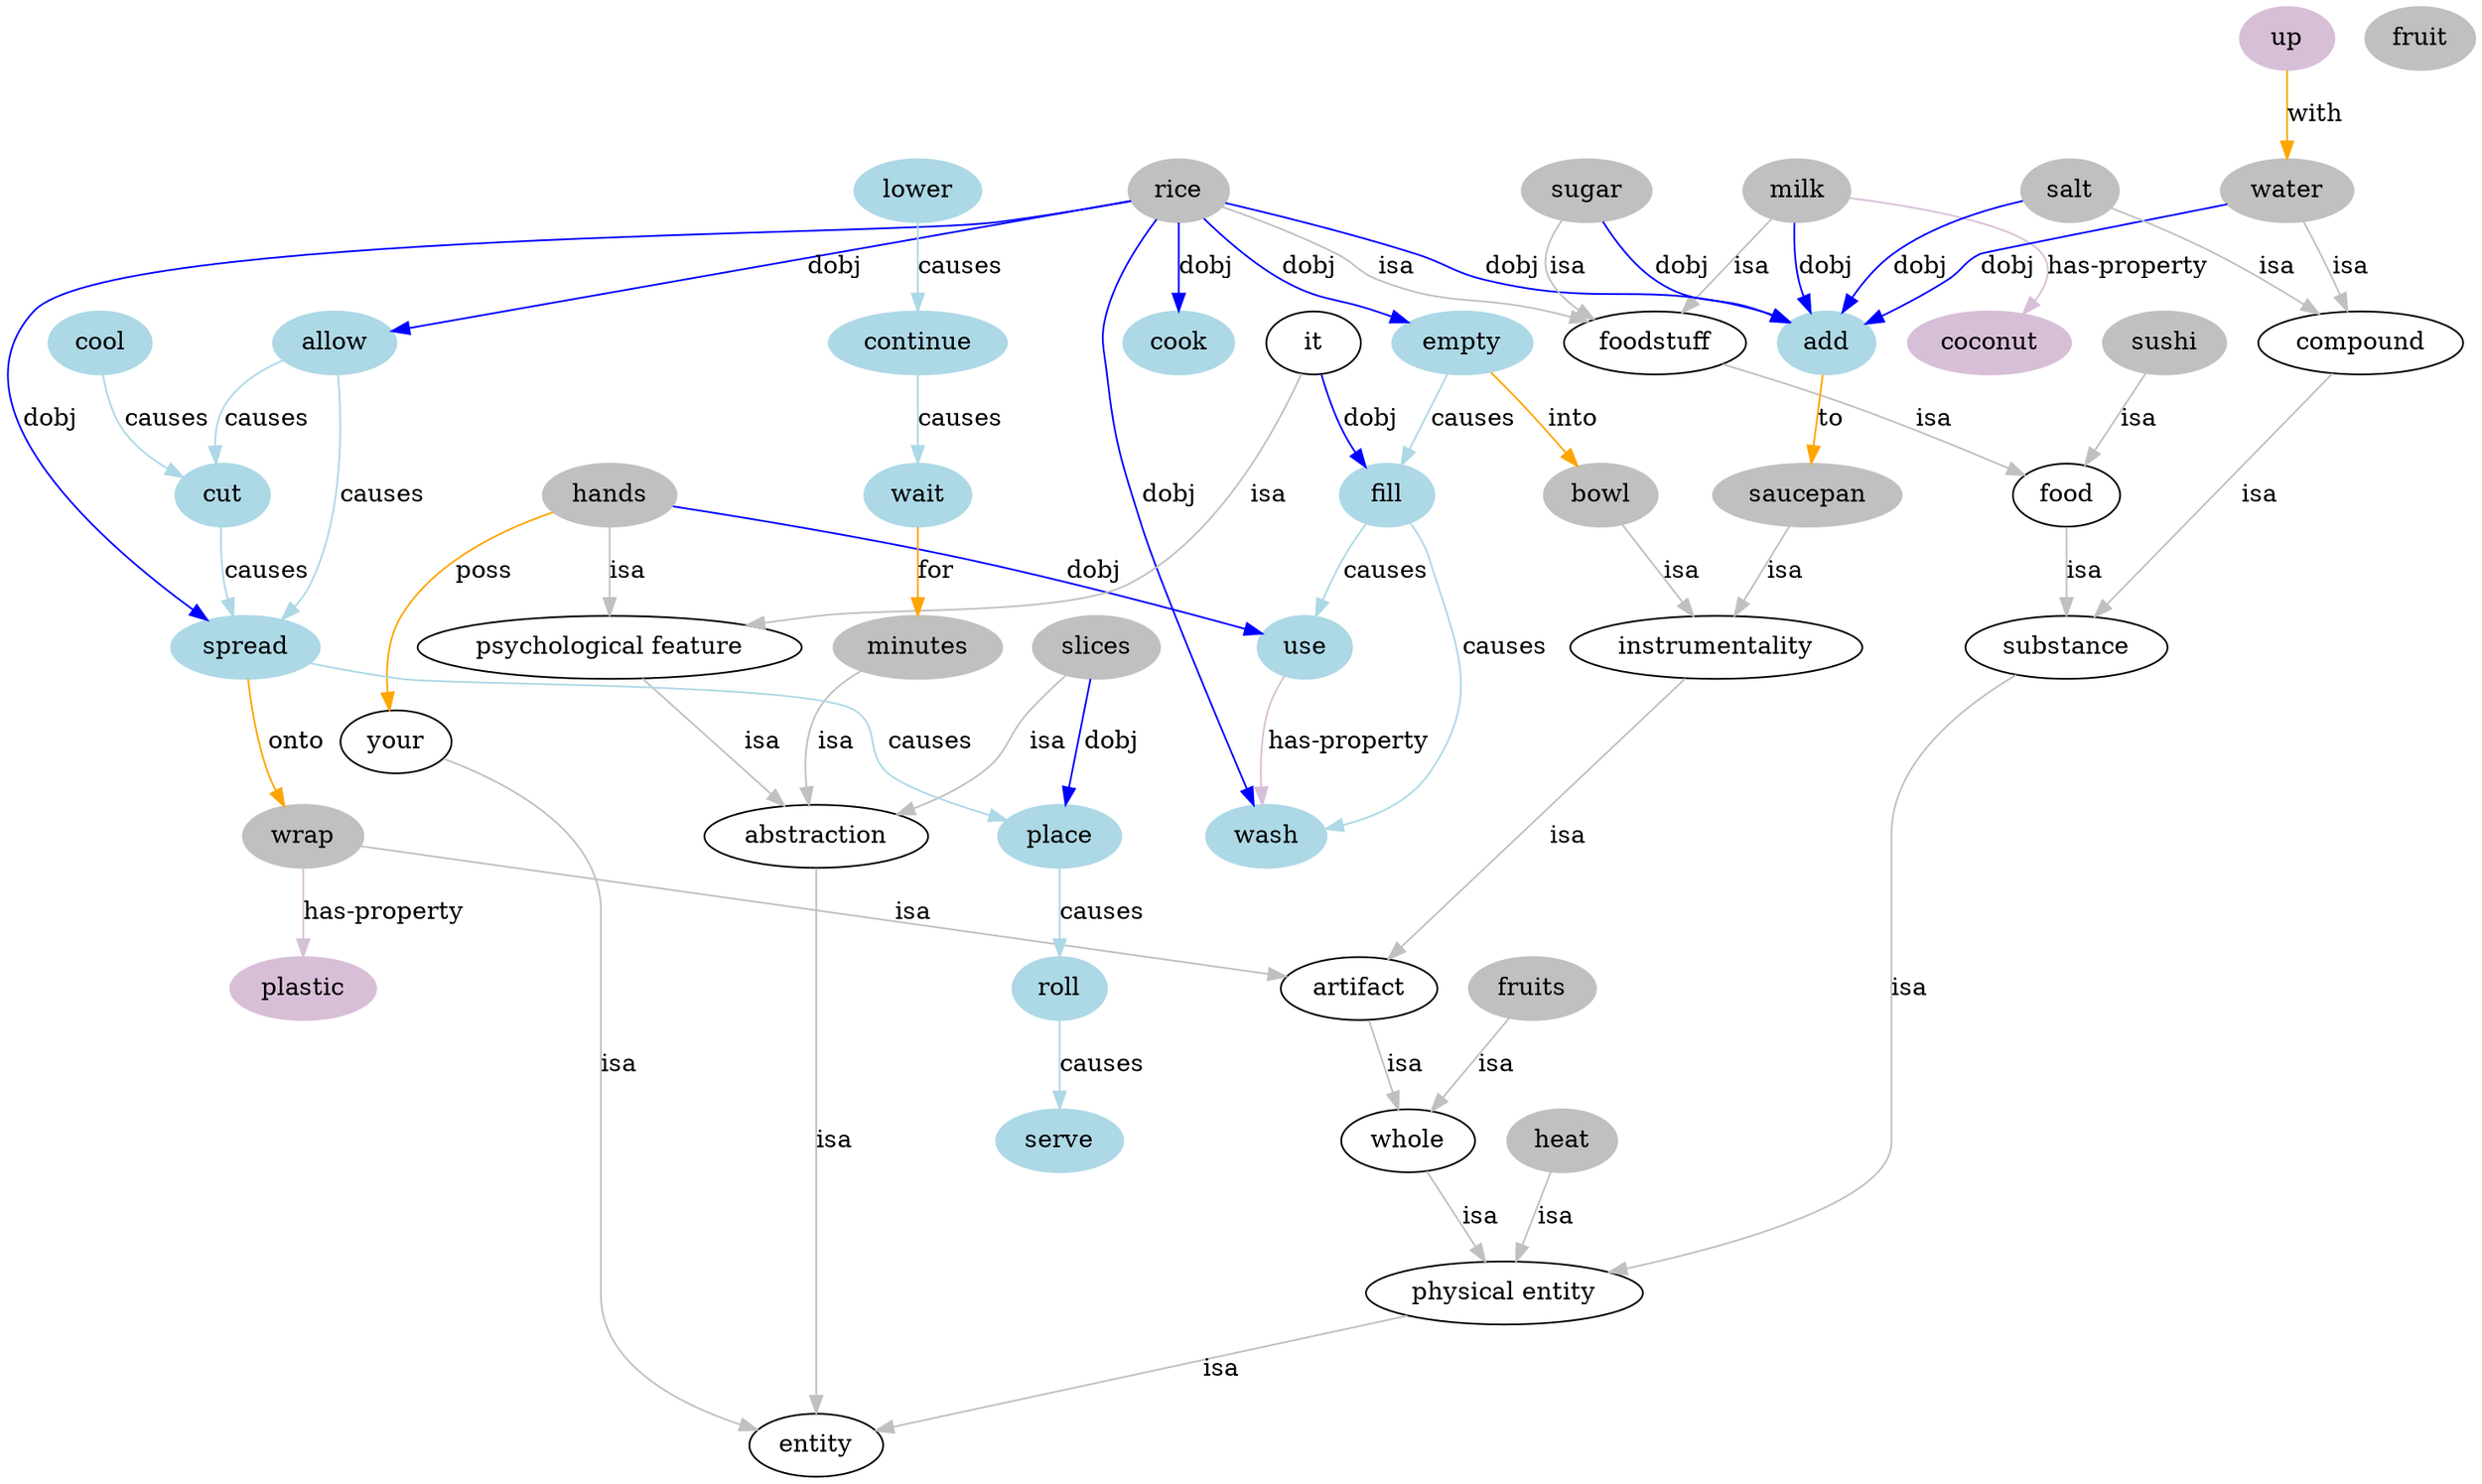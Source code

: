 digraph typehierarchy {
"your" -> "entity" [label = "isa"  color = "grey"]
"whole" -> "physical entity" [label = "isa"  color = "grey"]
"bowl" -> "instrumentality" [label = "isa"  color = "grey"]
"fruits" -> "whole" [label = "isa"  color = "grey"]
"hands" -> "psychological feature" [label = "isa"  color = "grey"]
"heat" -> "physical entity" [label = "isa"  color = "grey"]
"substance" -> "physical entity" [label = "isa"  color = "grey"]
"milk" -> "foodstuff" [label = "isa"  color = "grey"]
"minutes" -> "abstraction" [label = "isa"  color = "grey"]
"rice" -> "foodstuff" [label = "isa"  color = "grey"]
"compound" -> "substance" [label = "isa"  color = "grey"]
"saucepan" -> "instrumentality" [label = "isa"  color = "grey"]
"slices" -> "abstraction" [label = "isa"  color = "grey"]
"sugar" -> "foodstuff" [label = "isa"  color = "grey"]
"sushi" -> "food" [label = "isa"  color = "grey"]
"water" -> "compound" [label = "isa"  color = "grey"]
"wrap" -> "artifact" [label = "isa"  color = "grey"]
"it" -> "psychological feature" [label = "isa"  color = "grey"]
"salt" -> "compound" [label = "isa"  color = "grey"]
"foodstuff" -> "food" [label = "isa"  color = "grey"]
"food" -> "substance" [label = "isa"  color = "grey"]
"psychological feature" -> "abstraction" [label = "isa"  color = "grey"]
"abstraction" -> "entity" [label = "isa"  color = "grey"]
"instrumentality" -> "artifact" [label = "isa"  color = "grey"]
"artifact" -> "whole" [label = "isa"  color = "grey"]
"physical entity" -> "entity" [label = "isa"  color = "grey"]
"allow" -> "cut" [label = "causes"  color = "lightblue"]
"continue" -> "wait" [label = "causes"  color = "lightblue"]
"cool" -> "cut" [label = "causes"  color = "lightblue"]
"cut" -> "spread" [label = "causes"  color = "lightblue"]
"empty" -> "fill" [label = "causes"  color = "lightblue"]
"fill" -> "use" [label = "causes"  color = "lightblue"]
"fill" -> "wash" [label = "causes"  color = "lightblue"]
"lower" -> "continue" [label = "causes"  color = "lightblue"]
"place" -> "roll" [label = "causes"  color = "lightblue"]
"roll" -> "serve" [label = "causes"  color = "lightblue"]
"spread" -> "place" [label = "causes"  color = "lightblue"]
"allow" -> "spread" [label = "causes"  color = "lightblue"]
"rice" -> "empty" [label = "dobj"  color = "blue"]
"it" -> "fill" [label = "dobj"  color = "blue"]
"hands" -> "use" [label = "dobj"  color = "blue"]
"rice" -> "wash" [label = "dobj"  color = "blue"]
"water" -> "add" [label = "dobj"  color = "blue"]
"rice" -> "add" [label = "dobj"  color = "blue"]
"salt" -> "add" [label = "dobj"  color = "blue"]
"sugar" -> "add" [label = "dobj"  color = "blue"]
"rice" -> "cook" [label = "dobj"  color = "blue"]
"milk" -> "add" [label = "dobj"  color = "blue"]
"rice" -> "allow" [label = "dobj"  color = "blue"]
"rice" -> "spread" [label = "dobj"  color = "blue"]
"slices" -> "place" [label = "dobj"  color = "blue"]
"empty" -> "bowl" [label = "into"  color = "orange"]
"up" -> "water" [label = "with"  color = "orange"]
"hands" -> "your" [label = "poss"  color = "orange"]
"add" -> "saucepan" [label = "to"  color = "orange"]
"wait" -> "minutes" [label = "for"  color = "orange"]
"spread" -> "wrap" [label = "onto"  color = "orange"]
"milk" -> "coconut" [label = "has-property"  color = "thistle"]
"wrap" -> "plastic" [label = "has-property"  color = "thistle"]
"use" -> "wash" [label = "has-property"  color = "thistle"]
"wrap"[color = "grey"  style = "filled"]
"water"[color = "grey"  style = "filled"]
"sushi"[color = "grey"  style = "filled"]
"sugar"[color = "grey"  style = "filled"]
"slices"[color = "grey"  style = "filled"]
"saucepan"[color = "grey"  style = "filled"]
"salt"[color = "grey"  style = "filled"]
"rice"[color = "grey"  style = "filled"]
"minutes"[color = "grey"  style = "filled"]
"milk"[color = "grey"  style = "filled"]
"heat"[color = "grey"  style = "filled"]
"hands"[color = "grey"  style = "filled"]
"fruits"[color = "grey"  style = "filled"]
"fruit"[color = "grey"  style = "filled"]
"bowl"[color = "grey"  style = "filled"]
"wash"[color = "lightblue"  style = "filled"]
"wait"[color = "lightblue"  style = "filled"]
"use"[color = "lightblue"  style = "filled"]
"spread"[color = "lightblue"  style = "filled"]
"serve"[color = "lightblue"  style = "filled"]
"roll"[color = "lightblue"  style = "filled"]
"place"[color = "lightblue"  style = "filled"]
"lower"[color = "lightblue"  style = "filled"]
"fill"[color = "lightblue"  style = "filled"]
"empty"[color = "lightblue"  style = "filled"]
"cut"[color = "lightblue"  style = "filled"]
"cool"[color = "lightblue"  style = "filled"]
"cook"[color = "lightblue"  style = "filled"]
"continue"[color = "lightblue"  style = "filled"]
"allow"[color = "lightblue"  style = "filled"]
"add"[color = "lightblue"  style = "filled"]
"up"[color = "thistle"  style = "filled"]
"plastic"[color = "thistle"  style = "filled"]
"coconut"[color = "thistle"  style = "filled"]
}